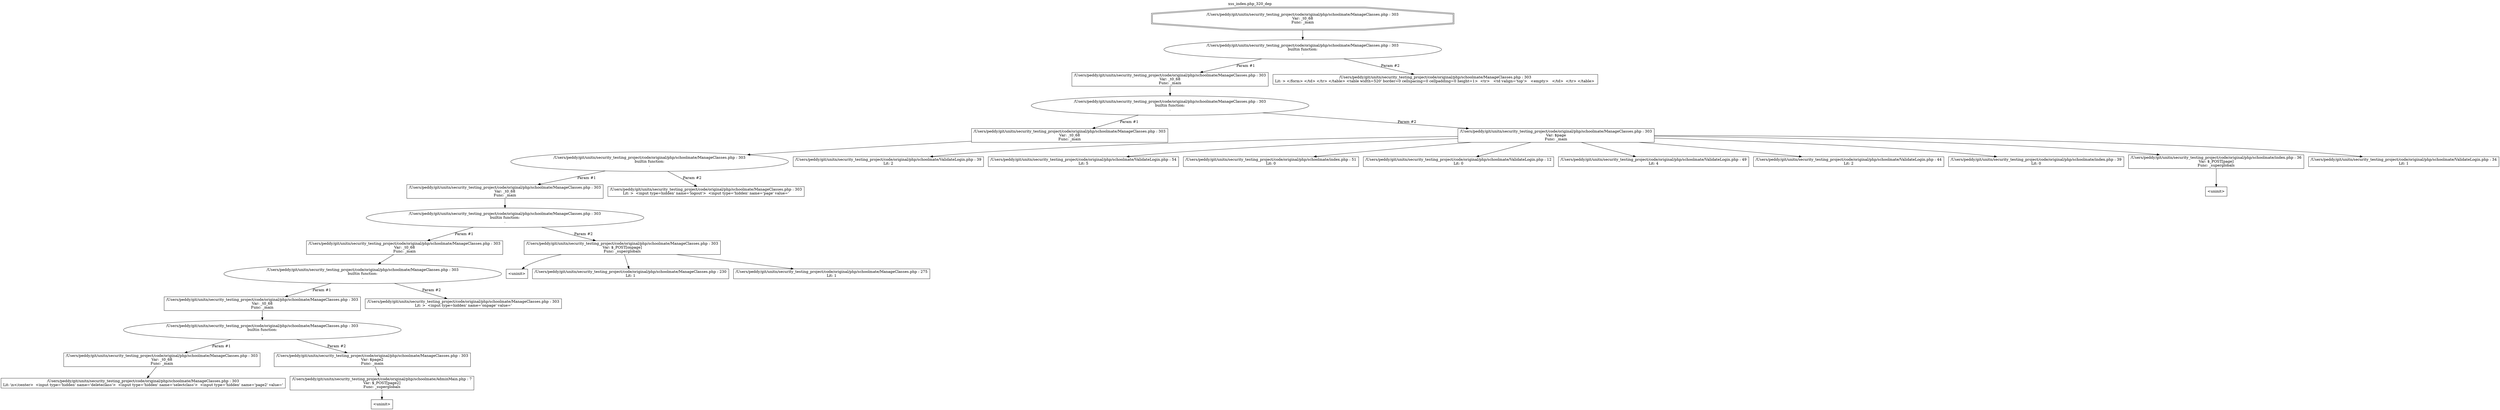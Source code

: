 digraph cfg {
  label="xss_index.php_320_dep";
  labelloc=t;
  n1 [shape=doubleoctagon, label="/Users/peddy/git/unitn/security_testing_project/code/original/php/schoolmate/ManageClasses.php : 303\nVar: _t0_68\nFunc: _main\n"];
  n2 [shape=ellipse, label="/Users/peddy/git/unitn/security_testing_project/code/original/php/schoolmate/ManageClasses.php : 303\nbuiltin function:\n.\n"];
  n3 [shape=box, label="/Users/peddy/git/unitn/security_testing_project/code/original/php/schoolmate/ManageClasses.php : 303\nVar: _t0_68\nFunc: _main\n"];
  n4 [shape=ellipse, label="/Users/peddy/git/unitn/security_testing_project/code/original/php/schoolmate/ManageClasses.php : 303\nbuiltin function:\n.\n"];
  n5 [shape=box, label="/Users/peddy/git/unitn/security_testing_project/code/original/php/schoolmate/ManageClasses.php : 303\nVar: _t0_68\nFunc: _main\n"];
  n6 [shape=ellipse, label="/Users/peddy/git/unitn/security_testing_project/code/original/php/schoolmate/ManageClasses.php : 303\nbuiltin function:\n.\n"];
  n7 [shape=box, label="/Users/peddy/git/unitn/security_testing_project/code/original/php/schoolmate/ManageClasses.php : 303\nVar: _t0_68\nFunc: _main\n"];
  n8 [shape=ellipse, label="/Users/peddy/git/unitn/security_testing_project/code/original/php/schoolmate/ManageClasses.php : 303\nbuiltin function:\n.\n"];
  n9 [shape=box, label="/Users/peddy/git/unitn/security_testing_project/code/original/php/schoolmate/ManageClasses.php : 303\nVar: _t0_68\nFunc: _main\n"];
  n10 [shape=ellipse, label="/Users/peddy/git/unitn/security_testing_project/code/original/php/schoolmate/ManageClasses.php : 303\nbuiltin function:\n.\n"];
  n11 [shape=box, label="/Users/peddy/git/unitn/security_testing_project/code/original/php/schoolmate/ManageClasses.php : 303\nVar: _t0_68\nFunc: _main\n"];
  n12 [shape=ellipse, label="/Users/peddy/git/unitn/security_testing_project/code/original/php/schoolmate/ManageClasses.php : 303\nbuiltin function:\n.\n"];
  n13 [shape=box, label="/Users/peddy/git/unitn/security_testing_project/code/original/php/schoolmate/ManageClasses.php : 303\nVar: _t0_68\nFunc: _main\n"];
  n14 [shape=box, label="/Users/peddy/git/unitn/security_testing_project/code/original/php/schoolmate/ManageClasses.php : 303\nLit: \\n</center>  <input type='hidden' name='deleteclass'>  <input type='hidden' name='selectclass'>  <input type='hidden' name='page2' value='\n"];
  n15 [shape=box, label="/Users/peddy/git/unitn/security_testing_project/code/original/php/schoolmate/ManageClasses.php : 303\nVar: $page2\nFunc: _main\n"];
  n16 [shape=box, label="/Users/peddy/git/unitn/security_testing_project/code/original/php/schoolmate/AdminMain.php : 7\nVar: $_POST[page2]\nFunc: _superglobals\n"];
  n17 [shape=box, label="<uninit>"];
  n18 [shape=box, label="/Users/peddy/git/unitn/security_testing_project/code/original/php/schoolmate/ManageClasses.php : 303\nLit: >  <input type=hidden' name='onpage' value='\n"];
  n19 [shape=box, label="/Users/peddy/git/unitn/security_testing_project/code/original/php/schoolmate/ManageClasses.php : 303\nVar: $_POST[onpage]\nFunc: _superglobals\n"];
  n20 [shape=box, label="<uninit>"];
  n21 [shape=box, label="/Users/peddy/git/unitn/security_testing_project/code/original/php/schoolmate/ManageClasses.php : 230\nLit: 1\n"];
  n22 [shape=box, label="/Users/peddy/git/unitn/security_testing_project/code/original/php/schoolmate/ManageClasses.php : 275\nLit: 1\n"];
  n23 [shape=box, label="/Users/peddy/git/unitn/security_testing_project/code/original/php/schoolmate/ManageClasses.php : 303\nLit: >  <input type=hidden' name='logout'>  <input type='hidden' name='page' value='\n"];
  n24 [shape=box, label="/Users/peddy/git/unitn/security_testing_project/code/original/php/schoolmate/ManageClasses.php : 303\nVar: $page\nFunc: _main\n"];
  n25 [shape=box, label="/Users/peddy/git/unitn/security_testing_project/code/original/php/schoolmate/ValidateLogin.php : 39\nLit: 2\n"];
  n26 [shape=box, label="/Users/peddy/git/unitn/security_testing_project/code/original/php/schoolmate/ValidateLogin.php : 54\nLit: 5\n"];
  n27 [shape=box, label="/Users/peddy/git/unitn/security_testing_project/code/original/php/schoolmate/index.php : 51\nLit: 0\n"];
  n28 [shape=box, label="/Users/peddy/git/unitn/security_testing_project/code/original/php/schoolmate/ValidateLogin.php : 12\nLit: 0\n"];
  n29 [shape=box, label="/Users/peddy/git/unitn/security_testing_project/code/original/php/schoolmate/ValidateLogin.php : 49\nLit: 4\n"];
  n30 [shape=box, label="/Users/peddy/git/unitn/security_testing_project/code/original/php/schoolmate/ValidateLogin.php : 44\nLit: 2\n"];
  n31 [shape=box, label="/Users/peddy/git/unitn/security_testing_project/code/original/php/schoolmate/index.php : 39\nLit: 0\n"];
  n32 [shape=box, label="/Users/peddy/git/unitn/security_testing_project/code/original/php/schoolmate/index.php : 36\nVar: $_POST[page]\nFunc: _superglobals\n"];
  n33 [shape=box, label="<uninit>"];
  n34 [shape=box, label="/Users/peddy/git/unitn/security_testing_project/code/original/php/schoolmate/ValidateLogin.php : 34\nLit: 1\n"];
  n35 [shape=box, label="/Users/peddy/git/unitn/security_testing_project/code/original/php/schoolmate/ManageClasses.php : 303\nLit: > </form> </td> </tr> </table> <table width=520' border=0 cellspacing=0 cellpadding=0 height=1>  <tr>   <td valign='top'>   <empty>   </td>  </tr> </table> \n"];
  n1 -> n2;
  n3 -> n4;
  n5 -> n6;
  n7 -> n8;
  n9 -> n10;
  n11 -> n12;
  n13 -> n14;
  n12 -> n13[label="Param #1"];
  n12 -> n15[label="Param #2"];
  n16 -> n17;
  n15 -> n16;
  n10 -> n11[label="Param #1"];
  n10 -> n18[label="Param #2"];
  n8 -> n9[label="Param #1"];
  n8 -> n19[label="Param #2"];
  n19 -> n20;
  n19 -> n21;
  n19 -> n22;
  n6 -> n7[label="Param #1"];
  n6 -> n23[label="Param #2"];
  n4 -> n5[label="Param #1"];
  n4 -> n24[label="Param #2"];
  n24 -> n25;
  n24 -> n26;
  n24 -> n27;
  n24 -> n28;
  n24 -> n29;
  n24 -> n30;
  n24 -> n31;
  n24 -> n32;
  n24 -> n34;
  n32 -> n33;
  n2 -> n3[label="Param #1"];
  n2 -> n35[label="Param #2"];
}
